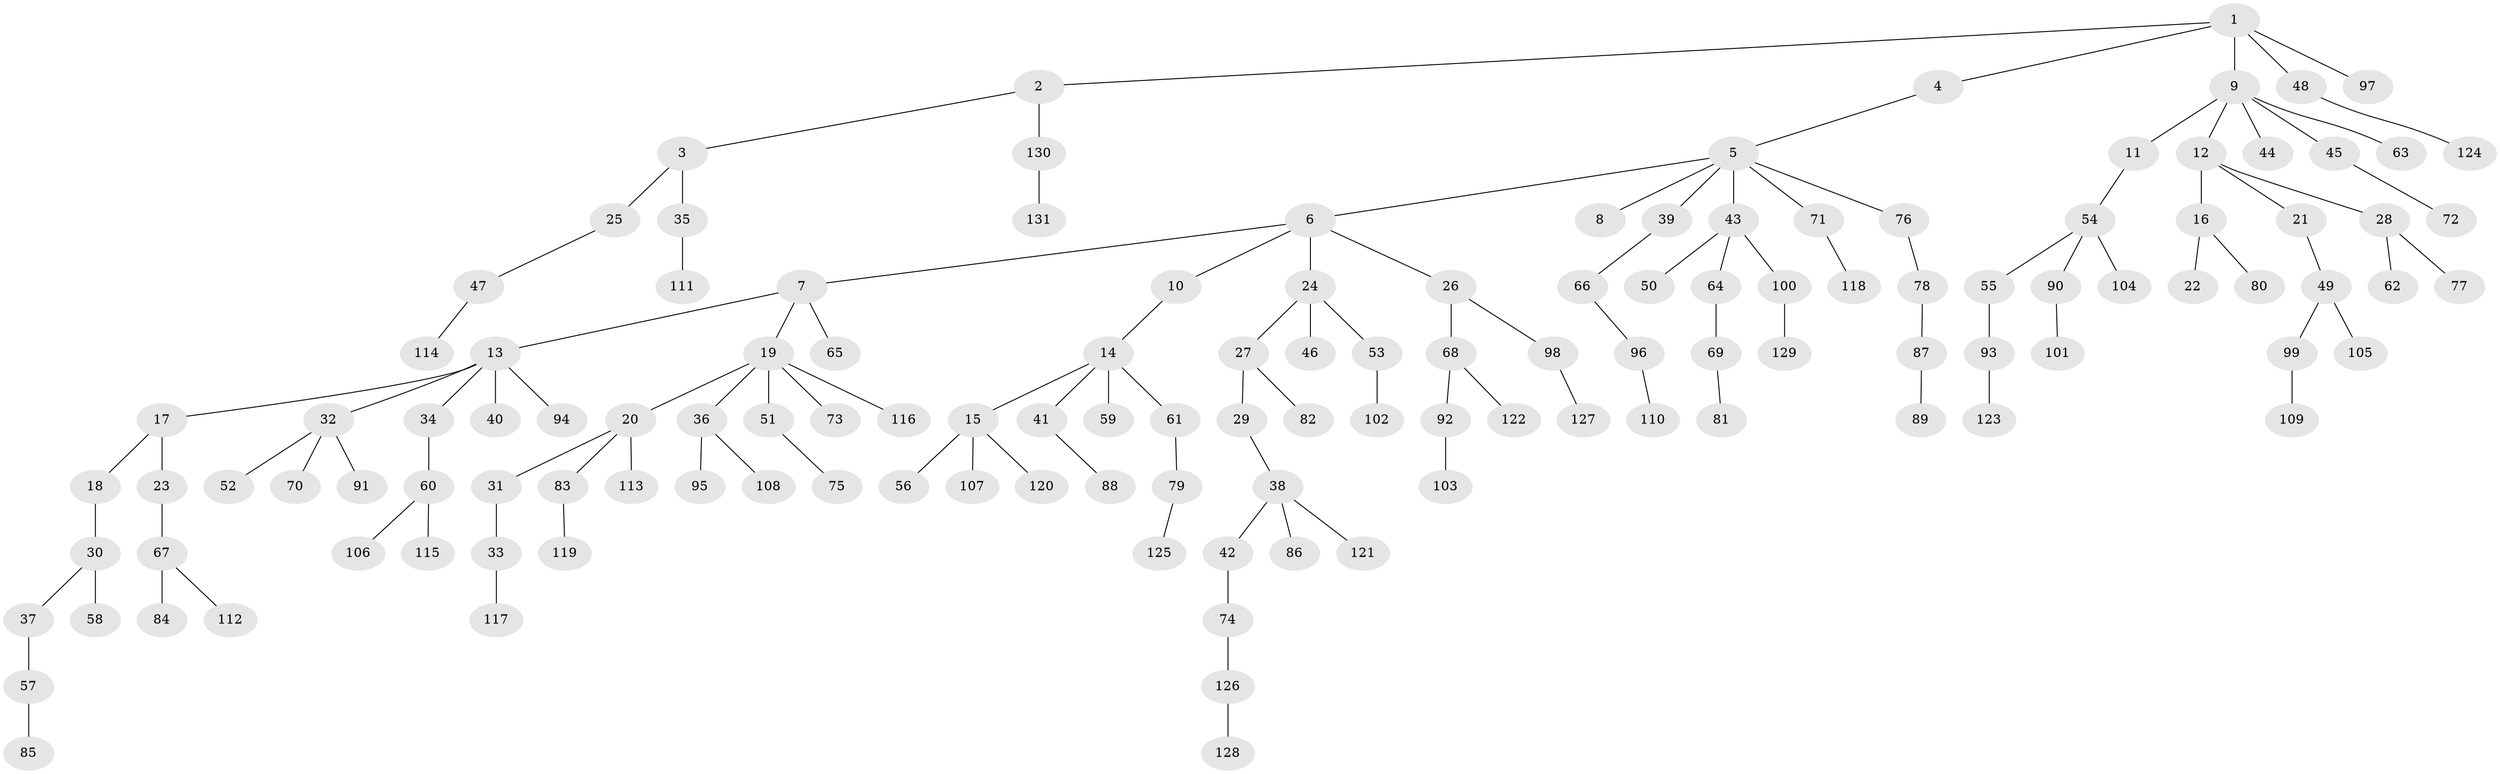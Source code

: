 // Generated by graph-tools (version 1.1) at 2025/36/03/09/25 02:36:38]
// undirected, 131 vertices, 130 edges
graph export_dot {
graph [start="1"]
  node [color=gray90,style=filled];
  1;
  2;
  3;
  4;
  5;
  6;
  7;
  8;
  9;
  10;
  11;
  12;
  13;
  14;
  15;
  16;
  17;
  18;
  19;
  20;
  21;
  22;
  23;
  24;
  25;
  26;
  27;
  28;
  29;
  30;
  31;
  32;
  33;
  34;
  35;
  36;
  37;
  38;
  39;
  40;
  41;
  42;
  43;
  44;
  45;
  46;
  47;
  48;
  49;
  50;
  51;
  52;
  53;
  54;
  55;
  56;
  57;
  58;
  59;
  60;
  61;
  62;
  63;
  64;
  65;
  66;
  67;
  68;
  69;
  70;
  71;
  72;
  73;
  74;
  75;
  76;
  77;
  78;
  79;
  80;
  81;
  82;
  83;
  84;
  85;
  86;
  87;
  88;
  89;
  90;
  91;
  92;
  93;
  94;
  95;
  96;
  97;
  98;
  99;
  100;
  101;
  102;
  103;
  104;
  105;
  106;
  107;
  108;
  109;
  110;
  111;
  112;
  113;
  114;
  115;
  116;
  117;
  118;
  119;
  120;
  121;
  122;
  123;
  124;
  125;
  126;
  127;
  128;
  129;
  130;
  131;
  1 -- 2;
  1 -- 4;
  1 -- 9;
  1 -- 48;
  1 -- 97;
  2 -- 3;
  2 -- 130;
  3 -- 25;
  3 -- 35;
  4 -- 5;
  5 -- 6;
  5 -- 8;
  5 -- 39;
  5 -- 43;
  5 -- 71;
  5 -- 76;
  6 -- 7;
  6 -- 10;
  6 -- 24;
  6 -- 26;
  7 -- 13;
  7 -- 19;
  7 -- 65;
  9 -- 11;
  9 -- 12;
  9 -- 44;
  9 -- 45;
  9 -- 63;
  10 -- 14;
  11 -- 54;
  12 -- 16;
  12 -- 21;
  12 -- 28;
  13 -- 17;
  13 -- 32;
  13 -- 34;
  13 -- 40;
  13 -- 94;
  14 -- 15;
  14 -- 41;
  14 -- 59;
  14 -- 61;
  15 -- 56;
  15 -- 107;
  15 -- 120;
  16 -- 22;
  16 -- 80;
  17 -- 18;
  17 -- 23;
  18 -- 30;
  19 -- 20;
  19 -- 36;
  19 -- 51;
  19 -- 73;
  19 -- 116;
  20 -- 31;
  20 -- 83;
  20 -- 113;
  21 -- 49;
  23 -- 67;
  24 -- 27;
  24 -- 46;
  24 -- 53;
  25 -- 47;
  26 -- 68;
  26 -- 98;
  27 -- 29;
  27 -- 82;
  28 -- 62;
  28 -- 77;
  29 -- 38;
  30 -- 37;
  30 -- 58;
  31 -- 33;
  32 -- 52;
  32 -- 70;
  32 -- 91;
  33 -- 117;
  34 -- 60;
  35 -- 111;
  36 -- 95;
  36 -- 108;
  37 -- 57;
  38 -- 42;
  38 -- 86;
  38 -- 121;
  39 -- 66;
  41 -- 88;
  42 -- 74;
  43 -- 50;
  43 -- 64;
  43 -- 100;
  45 -- 72;
  47 -- 114;
  48 -- 124;
  49 -- 99;
  49 -- 105;
  51 -- 75;
  53 -- 102;
  54 -- 55;
  54 -- 90;
  54 -- 104;
  55 -- 93;
  57 -- 85;
  60 -- 106;
  60 -- 115;
  61 -- 79;
  64 -- 69;
  66 -- 96;
  67 -- 84;
  67 -- 112;
  68 -- 92;
  68 -- 122;
  69 -- 81;
  71 -- 118;
  74 -- 126;
  76 -- 78;
  78 -- 87;
  79 -- 125;
  83 -- 119;
  87 -- 89;
  90 -- 101;
  92 -- 103;
  93 -- 123;
  96 -- 110;
  98 -- 127;
  99 -- 109;
  100 -- 129;
  126 -- 128;
  130 -- 131;
}
